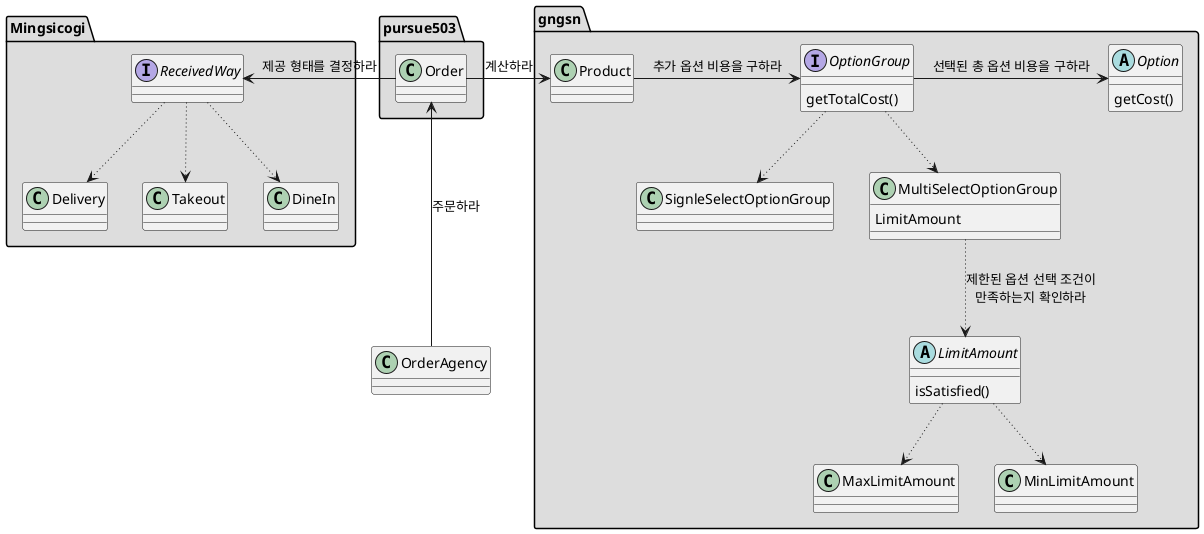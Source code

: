 @startuml
class OrderAgency

namespace Mingsicogi #DDDDDD {
    interface ReceivedWay
    class Delivery
    class Takeout
    class DineIn
}

namespace pursue503 #DDDDDD {
    class Order
}

namespace gngsn #DDDDDD {
    class Product

    interface OptionGroup {
        getTotalCost()
    }

    abstract class Option {
        getCost()
    }

    class SignleSelectOptionGroup
    class MultiSelectOptionGroup {
     LimitAmount
    }

    abstract class LimitAmount {
        isSatisfied()
    }
    class MaxLimitAmount
    class MinLimitAmount
}

ReceivedWay <- Order: 제공 형태를 결정하라
Order -> Product: 계산하라

Order <--- OrderAgency: 주문하라

ReceivedWay -[dotted]-> Delivery
ReceivedWay -[dotted]-> Takeout
ReceivedWay -[dotted]-> DineIn

Product -> OptionGroup: 추가 옵션 비용을 구하라
OptionGroup -> Option: 선택된 총 옵션 비용을 구하라
OptionGroup -[dotted]-> MultiSelectOptionGroup
OptionGroup -[dotted]-> SignleSelectOptionGroup

MultiSelectOptionGroup -[dotted]-> LimitAmount: 제한된 옵션 선택 조건이\n만족하는지 확인하라


LimitAmount -[dotted]-> MaxLimitAmount
LimitAmount -[dotted]-> MinLimitAmount

@enduml